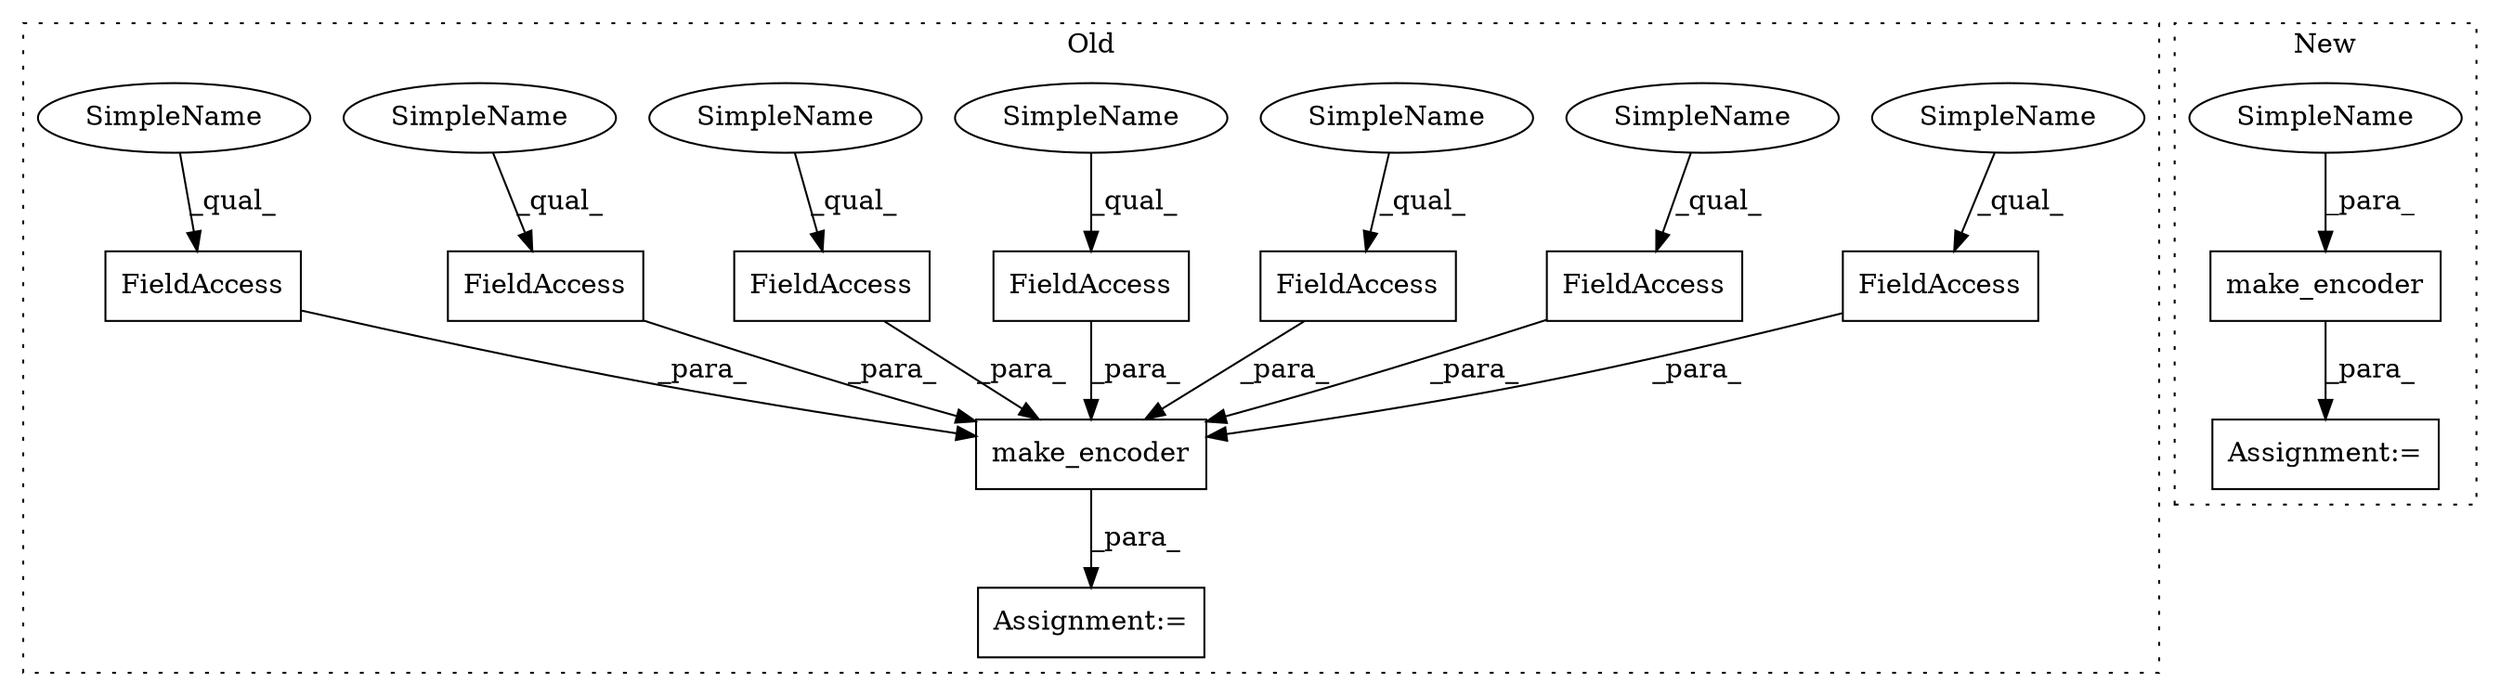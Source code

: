 digraph G {
subgraph cluster0 {
1 [label="make_encoder" a="32" s="3853,4022" l="13,1" shape="box"];
3 [label="FieldAccess" a="22" s="3944" l="18" shape="box"];
4 [label="FieldAccess" a="22" s="3923" l="20" shape="box"];
5 [label="FieldAccess" a="22" s="3866" l="22" shape="box"];
6 [label="FieldAccess" a="22" s="3990" l="17" shape="box"];
7 [label="FieldAccess" a="22" s="3963" l="26" shape="box"];
8 [label="FieldAccess" a="22" s="3904" l="18" shape="box"];
9 [label="FieldAccess" a="22" s="3889" l="14" shape="box"];
10 [label="Assignment:=" a="7" s="3852" l="1" shape="box"];
12 [label="SimpleName" a="42" s="3990" l="9" shape="ellipse"];
13 [label="SimpleName" a="42" s="3866" l="9" shape="ellipse"];
14 [label="SimpleName" a="42" s="3963" l="9" shape="ellipse"];
15 [label="SimpleName" a="42" s="3944" l="9" shape="ellipse"];
16 [label="SimpleName" a="42" s="3889" l="9" shape="ellipse"];
17 [label="SimpleName" a="42" s="3904" l="9" shape="ellipse"];
18 [label="SimpleName" a="42" s="3923" l="9" shape="ellipse"];
label = "Old";
style="dotted";
}
subgraph cluster1 {
2 [label="make_encoder" a="32" s="3788,3825" l="13,1" shape="box"];
11 [label="Assignment:=" a="7" s="3787" l="1" shape="box"];
19 [label="SimpleName" a="42" s="3801" l="9" shape="ellipse"];
label = "New";
style="dotted";
}
1 -> 10 [label="_para_"];
2 -> 11 [label="_para_"];
3 -> 1 [label="_para_"];
4 -> 1 [label="_para_"];
5 -> 1 [label="_para_"];
6 -> 1 [label="_para_"];
7 -> 1 [label="_para_"];
8 -> 1 [label="_para_"];
9 -> 1 [label="_para_"];
12 -> 6 [label="_qual_"];
13 -> 5 [label="_qual_"];
14 -> 7 [label="_qual_"];
15 -> 3 [label="_qual_"];
16 -> 9 [label="_qual_"];
17 -> 8 [label="_qual_"];
18 -> 4 [label="_qual_"];
19 -> 2 [label="_para_"];
}